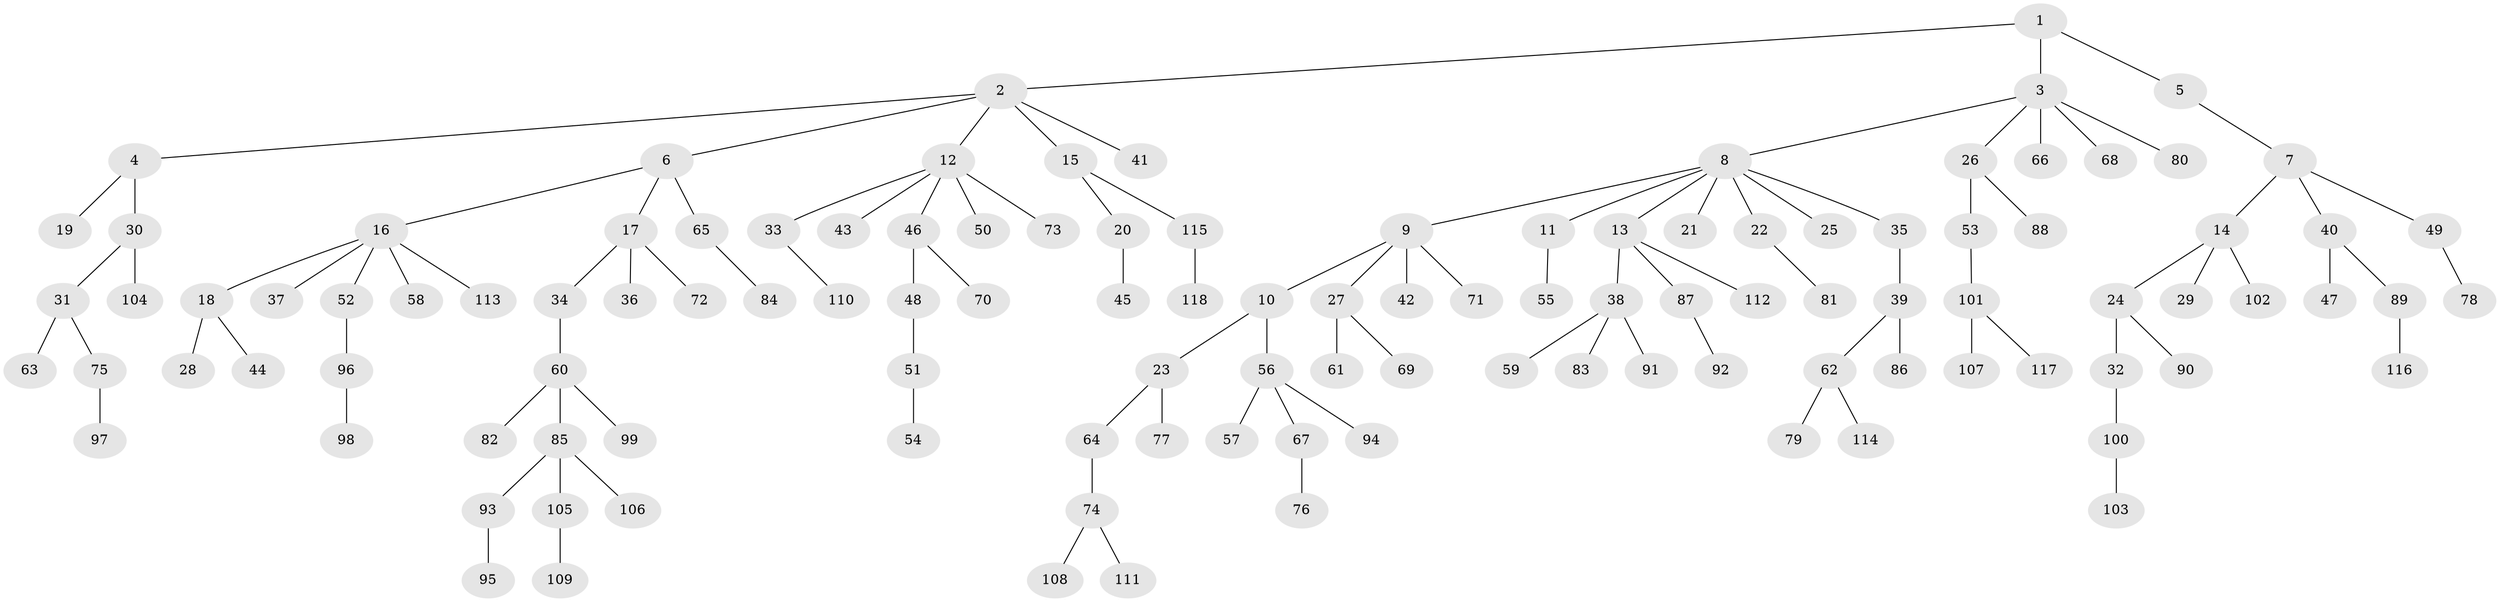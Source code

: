 // Generated by graph-tools (version 1.1) at 2025/52/03/09/25 04:52:38]
// undirected, 118 vertices, 117 edges
graph export_dot {
graph [start="1"]
  node [color=gray90,style=filled];
  1;
  2;
  3;
  4;
  5;
  6;
  7;
  8;
  9;
  10;
  11;
  12;
  13;
  14;
  15;
  16;
  17;
  18;
  19;
  20;
  21;
  22;
  23;
  24;
  25;
  26;
  27;
  28;
  29;
  30;
  31;
  32;
  33;
  34;
  35;
  36;
  37;
  38;
  39;
  40;
  41;
  42;
  43;
  44;
  45;
  46;
  47;
  48;
  49;
  50;
  51;
  52;
  53;
  54;
  55;
  56;
  57;
  58;
  59;
  60;
  61;
  62;
  63;
  64;
  65;
  66;
  67;
  68;
  69;
  70;
  71;
  72;
  73;
  74;
  75;
  76;
  77;
  78;
  79;
  80;
  81;
  82;
  83;
  84;
  85;
  86;
  87;
  88;
  89;
  90;
  91;
  92;
  93;
  94;
  95;
  96;
  97;
  98;
  99;
  100;
  101;
  102;
  103;
  104;
  105;
  106;
  107;
  108;
  109;
  110;
  111;
  112;
  113;
  114;
  115;
  116;
  117;
  118;
  1 -- 2;
  1 -- 3;
  1 -- 5;
  2 -- 4;
  2 -- 6;
  2 -- 12;
  2 -- 15;
  2 -- 41;
  3 -- 8;
  3 -- 26;
  3 -- 66;
  3 -- 68;
  3 -- 80;
  4 -- 19;
  4 -- 30;
  5 -- 7;
  6 -- 16;
  6 -- 17;
  6 -- 65;
  7 -- 14;
  7 -- 40;
  7 -- 49;
  8 -- 9;
  8 -- 11;
  8 -- 13;
  8 -- 21;
  8 -- 22;
  8 -- 25;
  8 -- 35;
  9 -- 10;
  9 -- 27;
  9 -- 42;
  9 -- 71;
  10 -- 23;
  10 -- 56;
  11 -- 55;
  12 -- 33;
  12 -- 43;
  12 -- 46;
  12 -- 50;
  12 -- 73;
  13 -- 38;
  13 -- 87;
  13 -- 112;
  14 -- 24;
  14 -- 29;
  14 -- 102;
  15 -- 20;
  15 -- 115;
  16 -- 18;
  16 -- 37;
  16 -- 52;
  16 -- 58;
  16 -- 113;
  17 -- 34;
  17 -- 36;
  17 -- 72;
  18 -- 28;
  18 -- 44;
  20 -- 45;
  22 -- 81;
  23 -- 64;
  23 -- 77;
  24 -- 32;
  24 -- 90;
  26 -- 53;
  26 -- 88;
  27 -- 61;
  27 -- 69;
  30 -- 31;
  30 -- 104;
  31 -- 63;
  31 -- 75;
  32 -- 100;
  33 -- 110;
  34 -- 60;
  35 -- 39;
  38 -- 59;
  38 -- 83;
  38 -- 91;
  39 -- 62;
  39 -- 86;
  40 -- 47;
  40 -- 89;
  46 -- 48;
  46 -- 70;
  48 -- 51;
  49 -- 78;
  51 -- 54;
  52 -- 96;
  53 -- 101;
  56 -- 57;
  56 -- 67;
  56 -- 94;
  60 -- 82;
  60 -- 85;
  60 -- 99;
  62 -- 79;
  62 -- 114;
  64 -- 74;
  65 -- 84;
  67 -- 76;
  74 -- 108;
  74 -- 111;
  75 -- 97;
  85 -- 93;
  85 -- 105;
  85 -- 106;
  87 -- 92;
  89 -- 116;
  93 -- 95;
  96 -- 98;
  100 -- 103;
  101 -- 107;
  101 -- 117;
  105 -- 109;
  115 -- 118;
}
